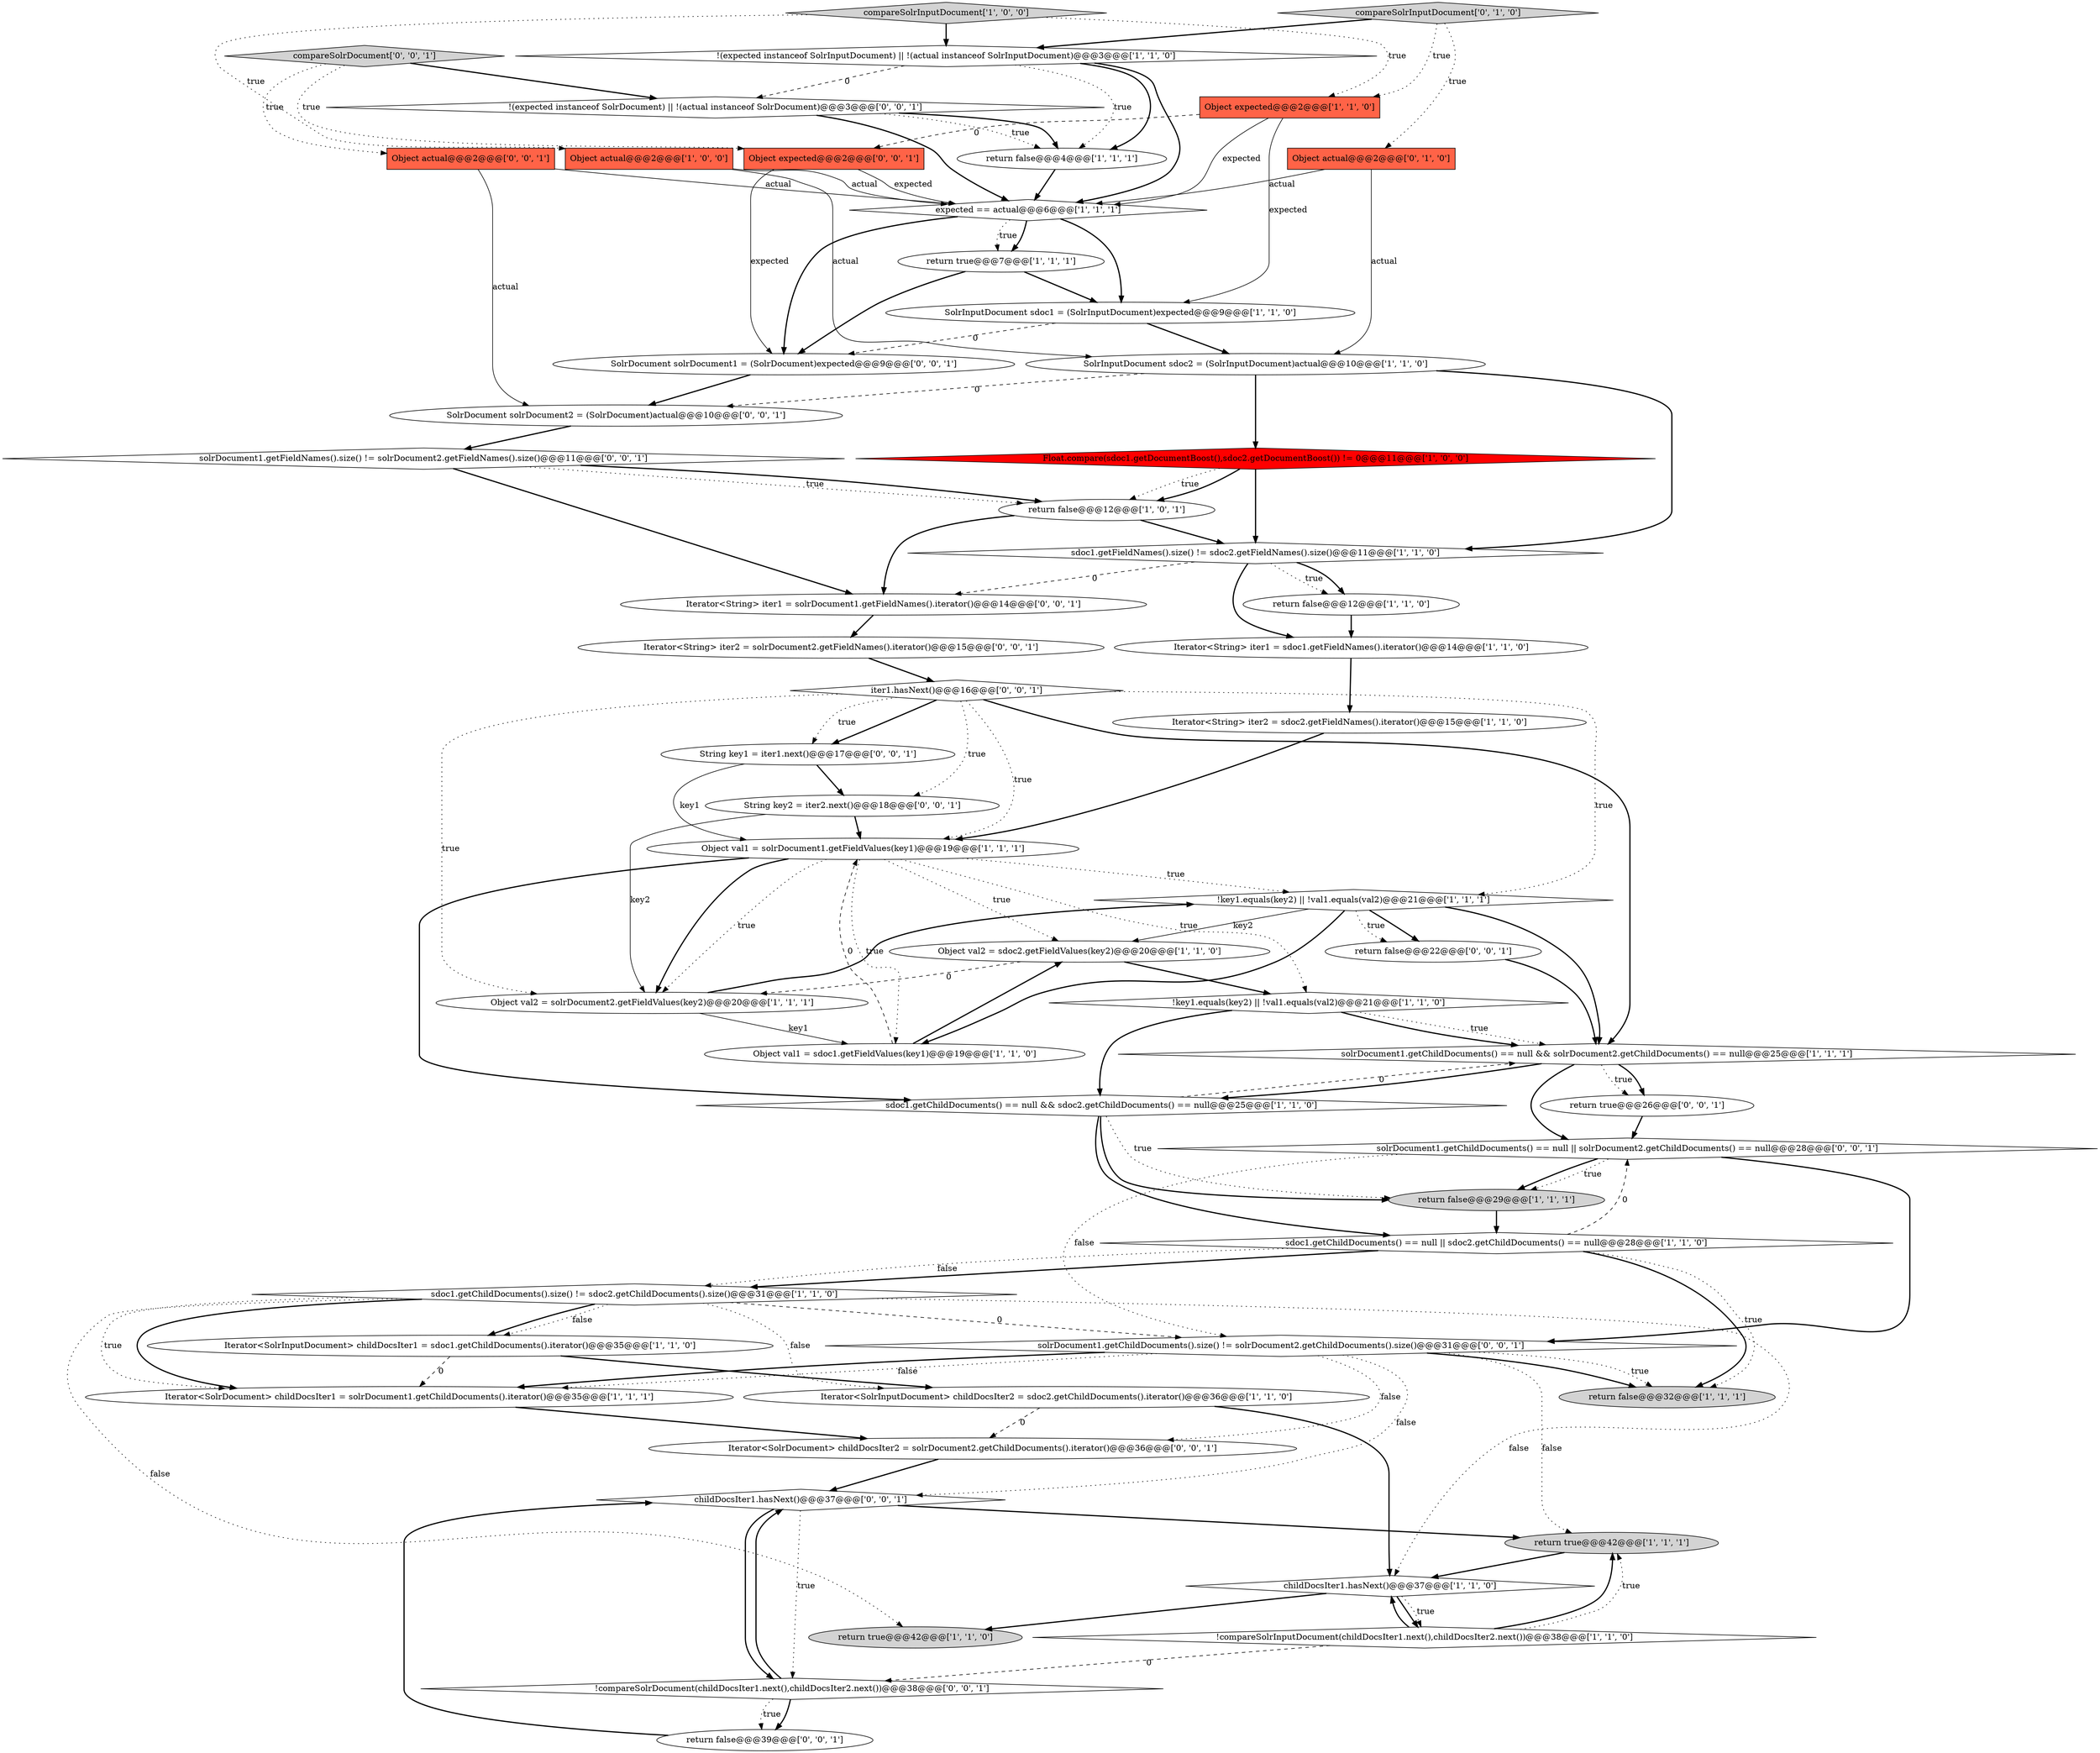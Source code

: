 digraph {
43 [style = filled, label = "return false@@@22@@@['0', '0', '1']", fillcolor = white, shape = ellipse image = "AAA0AAABBB3BBB"];
2 [style = filled, label = "!key1.equals(key2) || !val1.equals(val2)@@@21@@@['1', '1', '1']", fillcolor = white, shape = diamond image = "AAA0AAABBB1BBB"];
4 [style = filled, label = "Iterator<SolrDocument> childDocsIter1 = solrDocument1.getChildDocuments().iterator()@@@35@@@['1', '1', '1']", fillcolor = white, shape = ellipse image = "AAA0AAABBB1BBB"];
8 [style = filled, label = "Object expected@@@2@@@['1', '1', '0']", fillcolor = tomato, shape = box image = "AAA0AAABBB1BBB"];
17 [style = filled, label = "SolrInputDocument sdoc1 = (SolrInputDocument)expected@@@9@@@['1', '1', '0']", fillcolor = white, shape = ellipse image = "AAA0AAABBB1BBB"];
23 [style = filled, label = "SolrInputDocument sdoc2 = (SolrInputDocument)actual@@@10@@@['1', '1', '0']", fillcolor = white, shape = ellipse image = "AAA0AAABBB1BBB"];
12 [style = filled, label = "Float.compare(sdoc1.getDocumentBoost(),sdoc2.getDocumentBoost()) != 0@@@11@@@['1', '0', '0']", fillcolor = red, shape = diamond image = "AAA1AAABBB1BBB"];
25 [style = filled, label = "return true@@@42@@@['1', '1', '0']", fillcolor = lightgray, shape = ellipse image = "AAA0AAABBB1BBB"];
27 [style = filled, label = "return false@@@32@@@['1', '1', '1']", fillcolor = lightgray, shape = ellipse image = "AAA0AAABBB1BBB"];
1 [style = filled, label = "Object val1 = solrDocument1.getFieldValues(key1)@@@19@@@['1', '1', '1']", fillcolor = white, shape = ellipse image = "AAA0AAABBB1BBB"];
38 [style = filled, label = "return false@@@39@@@['0', '0', '1']", fillcolor = white, shape = ellipse image = "AAA0AAABBB3BBB"];
46 [style = filled, label = "Object actual@@@2@@@['0', '0', '1']", fillcolor = tomato, shape = box image = "AAA0AAABBB3BBB"];
40 [style = filled, label = "!compareSolrDocument(childDocsIter1.next(),childDocsIter2.next())@@@38@@@['0', '0', '1']", fillcolor = white, shape = diamond image = "AAA0AAABBB3BBB"];
49 [style = filled, label = "solrDocument1.getChildDocuments() == null || solrDocument2.getChildDocuments() == null@@@28@@@['0', '0', '1']", fillcolor = white, shape = diamond image = "AAA0AAABBB3BBB"];
52 [style = filled, label = "Object expected@@@2@@@['0', '0', '1']", fillcolor = tomato, shape = box image = "AAA0AAABBB3BBB"];
32 [style = filled, label = "!(expected instanceof SolrInputDocument) || !(actual instanceof SolrInputDocument)@@@3@@@['1', '1', '0']", fillcolor = white, shape = diamond image = "AAA0AAABBB1BBB"];
36 [style = filled, label = "childDocsIter1.hasNext()@@@37@@@['0', '0', '1']", fillcolor = white, shape = diamond image = "AAA0AAABBB3BBB"];
16 [style = filled, label = "sdoc1.getChildDocuments() == null || sdoc2.getChildDocuments() == null@@@28@@@['1', '1', '0']", fillcolor = white, shape = diamond image = "AAA0AAABBB1BBB"];
31 [style = filled, label = "!compareSolrInputDocument(childDocsIter1.next(),childDocsIter2.next())@@@38@@@['1', '1', '0']", fillcolor = white, shape = diamond image = "AAA0AAABBB1BBB"];
15 [style = filled, label = "sdoc1.getChildDocuments().size() != sdoc2.getChildDocuments().size()@@@31@@@['1', '1', '0']", fillcolor = white, shape = diamond image = "AAA0AAABBB1BBB"];
48 [style = filled, label = "SolrDocument solrDocument1 = (SolrDocument)expected@@@9@@@['0', '0', '1']", fillcolor = white, shape = ellipse image = "AAA0AAABBB3BBB"];
11 [style = filled, label = "expected == actual@@@6@@@['1', '1', '1']", fillcolor = white, shape = diamond image = "AAA0AAABBB1BBB"];
34 [style = filled, label = "Object actual@@@2@@@['0', '1', '0']", fillcolor = tomato, shape = box image = "AAA0AAABBB2BBB"];
29 [style = filled, label = "return true@@@42@@@['1', '1', '1']", fillcolor = lightgray, shape = ellipse image = "AAA0AAABBB1BBB"];
13 [style = filled, label = "return true@@@7@@@['1', '1', '1']", fillcolor = white, shape = ellipse image = "AAA0AAABBB1BBB"];
35 [style = filled, label = "compareSolrInputDocument['0', '1', '0']", fillcolor = lightgray, shape = diamond image = "AAA0AAABBB2BBB"];
5 [style = filled, label = "!key1.equals(key2) || !val1.equals(val2)@@@21@@@['1', '1', '0']", fillcolor = white, shape = diamond image = "AAA0AAABBB1BBB"];
21 [style = filled, label = "Iterator<SolrInputDocument> childDocsIter2 = sdoc2.getChildDocuments().iterator()@@@36@@@['1', '1', '0']", fillcolor = white, shape = ellipse image = "AAA0AAABBB1BBB"];
53 [style = filled, label = "!(expected instanceof SolrDocument) || !(actual instanceof SolrDocument)@@@3@@@['0', '0', '1']", fillcolor = white, shape = diamond image = "AAA0AAABBB3BBB"];
3 [style = filled, label = "Object actual@@@2@@@['1', '0', '0']", fillcolor = tomato, shape = box image = "AAA0AAABBB1BBB"];
0 [style = filled, label = "return false@@@12@@@['1', '1', '0']", fillcolor = white, shape = ellipse image = "AAA0AAABBB1BBB"];
20 [style = filled, label = "return false@@@4@@@['1', '1', '1']", fillcolor = white, shape = ellipse image = "AAA0AAABBB1BBB"];
10 [style = filled, label = "compareSolrInputDocument['1', '0', '0']", fillcolor = lightgray, shape = diamond image = "AAA0AAABBB1BBB"];
37 [style = filled, label = "Iterator<String> iter2 = solrDocument2.getFieldNames().iterator()@@@15@@@['0', '0', '1']", fillcolor = white, shape = ellipse image = "AAA0AAABBB3BBB"];
55 [style = filled, label = "solrDocument1.getFieldNames().size() != solrDocument2.getFieldNames().size()@@@11@@@['0', '0', '1']", fillcolor = white, shape = diamond image = "AAA0AAABBB3BBB"];
14 [style = filled, label = "sdoc1.getFieldNames().size() != sdoc2.getFieldNames().size()@@@11@@@['1', '1', '0']", fillcolor = white, shape = diamond image = "AAA0AAABBB1BBB"];
39 [style = filled, label = "String key1 = iter1.next()@@@17@@@['0', '0', '1']", fillcolor = white, shape = ellipse image = "AAA0AAABBB3BBB"];
42 [style = filled, label = "compareSolrDocument['0', '0', '1']", fillcolor = lightgray, shape = diamond image = "AAA0AAABBB3BBB"];
28 [style = filled, label = "Iterator<String> iter2 = sdoc2.getFieldNames().iterator()@@@15@@@['1', '1', '0']", fillcolor = white, shape = ellipse image = "AAA0AAABBB1BBB"];
22 [style = filled, label = "childDocsIter1.hasNext()@@@37@@@['1', '1', '0']", fillcolor = white, shape = diamond image = "AAA0AAABBB1BBB"];
19 [style = filled, label = "solrDocument1.getChildDocuments() == null && solrDocument2.getChildDocuments() == null@@@25@@@['1', '1', '1']", fillcolor = white, shape = diamond image = "AAA0AAABBB1BBB"];
6 [style = filled, label = "Iterator<String> iter1 = sdoc1.getFieldNames().iterator()@@@14@@@['1', '1', '0']", fillcolor = white, shape = ellipse image = "AAA0AAABBB1BBB"];
45 [style = filled, label = "solrDocument1.getChildDocuments().size() != solrDocument2.getChildDocuments().size()@@@31@@@['0', '0', '1']", fillcolor = white, shape = diamond image = "AAA0AAABBB3BBB"];
50 [style = filled, label = "SolrDocument solrDocument2 = (SolrDocument)actual@@@10@@@['0', '0', '1']", fillcolor = white, shape = ellipse image = "AAA0AAABBB3BBB"];
44 [style = filled, label = "Iterator<String> iter1 = solrDocument1.getFieldNames().iterator()@@@14@@@['0', '0', '1']", fillcolor = white, shape = ellipse image = "AAA0AAABBB3BBB"];
51 [style = filled, label = "iter1.hasNext()@@@16@@@['0', '0', '1']", fillcolor = white, shape = diamond image = "AAA0AAABBB3BBB"];
7 [style = filled, label = "sdoc1.getChildDocuments() == null && sdoc2.getChildDocuments() == null@@@25@@@['1', '1', '0']", fillcolor = white, shape = diamond image = "AAA0AAABBB1BBB"];
18 [style = filled, label = "Object val2 = sdoc2.getFieldValues(key2)@@@20@@@['1', '1', '0']", fillcolor = white, shape = ellipse image = "AAA0AAABBB1BBB"];
26 [style = filled, label = "Iterator<SolrInputDocument> childDocsIter1 = sdoc1.getChildDocuments().iterator()@@@35@@@['1', '1', '0']", fillcolor = white, shape = ellipse image = "AAA0AAABBB1BBB"];
47 [style = filled, label = "String key2 = iter2.next()@@@18@@@['0', '0', '1']", fillcolor = white, shape = ellipse image = "AAA0AAABBB3BBB"];
9 [style = filled, label = "Object val2 = solrDocument2.getFieldValues(key2)@@@20@@@['1', '1', '1']", fillcolor = white, shape = ellipse image = "AAA0AAABBB1BBB"];
24 [style = filled, label = "return false@@@29@@@['1', '1', '1']", fillcolor = lightgray, shape = ellipse image = "AAA0AAABBB1BBB"];
41 [style = filled, label = "Iterator<SolrDocument> childDocsIter2 = solrDocument2.getChildDocuments().iterator()@@@36@@@['0', '0', '1']", fillcolor = white, shape = ellipse image = "AAA0AAABBB3BBB"];
30 [style = filled, label = "Object val1 = sdoc1.getFieldValues(key1)@@@19@@@['1', '1', '0']", fillcolor = white, shape = ellipse image = "AAA0AAABBB1BBB"];
33 [style = filled, label = "return false@@@12@@@['1', '0', '1']", fillcolor = white, shape = ellipse image = "AAA0AAABBB1BBB"];
54 [style = filled, label = "return true@@@26@@@['0', '0', '1']", fillcolor = white, shape = ellipse image = "AAA0AAABBB3BBB"];
45->27 [style = dotted, label="true"];
42->53 [style = bold, label=""];
10->8 [style = dotted, label="true"];
45->36 [style = dotted, label="false"];
22->31 [style = dotted, label="true"];
14->0 [style = dotted, label="true"];
36->29 [style = bold, label=""];
16->15 [style = dotted, label="false"];
5->19 [style = dotted, label="true"];
45->27 [style = bold, label=""];
10->3 [style = dotted, label="true"];
31->40 [style = dashed, label="0"];
10->32 [style = bold, label=""];
53->11 [style = bold, label=""];
46->11 [style = solid, label="actual"];
51->47 [style = dotted, label="true"];
40->38 [style = bold, label=""];
35->8 [style = dotted, label="true"];
30->18 [style = bold, label=""];
17->48 [style = dashed, label="0"];
43->19 [style = bold, label=""];
15->45 [style = dashed, label="0"];
49->24 [style = bold, label=""];
13->17 [style = bold, label=""];
49->45 [style = dotted, label="false"];
39->1 [style = solid, label="key1"];
15->25 [style = dotted, label="false"];
50->55 [style = bold, label=""];
14->44 [style = dashed, label="0"];
11->13 [style = bold, label=""];
7->16 [style = bold, label=""];
51->39 [style = bold, label=""];
23->12 [style = bold, label=""];
39->47 [style = bold, label=""];
23->50 [style = dashed, label="0"];
52->48 [style = solid, label="expected"];
32->11 [style = bold, label=""];
33->44 [style = bold, label=""];
32->20 [style = bold, label=""];
9->30 [style = solid, label="key1"];
12->33 [style = dotted, label="true"];
22->25 [style = bold, label=""];
54->49 [style = bold, label=""];
11->48 [style = bold, label=""];
9->2 [style = bold, label=""];
19->54 [style = dotted, label="true"];
45->41 [style = dotted, label="false"];
53->20 [style = bold, label=""];
48->50 [style = bold, label=""];
31->29 [style = bold, label=""];
11->13 [style = dotted, label="true"];
36->40 [style = dotted, label="true"];
34->23 [style = solid, label="actual"];
51->19 [style = bold, label=""];
1->30 [style = dotted, label="true"];
1->18 [style = dotted, label="true"];
3->11 [style = solid, label="actual"];
23->14 [style = bold, label=""];
7->24 [style = bold, label=""];
21->22 [style = bold, label=""];
12->14 [style = bold, label=""];
42->52 [style = dotted, label="true"];
12->33 [style = bold, label=""];
11->17 [style = bold, label=""];
5->7 [style = bold, label=""];
44->37 [style = bold, label=""];
31->29 [style = dotted, label="true"];
34->11 [style = solid, label="actual"];
14->6 [style = bold, label=""];
2->43 [style = bold, label=""];
52->11 [style = solid, label="expected"];
47->1 [style = bold, label=""];
49->45 [style = bold, label=""];
36->40 [style = bold, label=""];
16->27 [style = bold, label=""];
53->20 [style = dotted, label="true"];
51->39 [style = dotted, label="true"];
32->20 [style = dotted, label="true"];
35->32 [style = bold, label=""];
45->29 [style = dotted, label="false"];
40->38 [style = dotted, label="true"];
13->48 [style = bold, label=""];
32->53 [style = dashed, label="0"];
51->9 [style = dotted, label="true"];
45->4 [style = dotted, label="false"];
1->7 [style = bold, label=""];
17->23 [style = bold, label=""];
4->41 [style = bold, label=""];
1->9 [style = bold, label=""];
26->21 [style = bold, label=""];
19->54 [style = bold, label=""];
5->19 [style = bold, label=""];
55->33 [style = dotted, label="true"];
41->36 [style = bold, label=""];
2->18 [style = solid, label="key2"];
40->36 [style = bold, label=""];
51->2 [style = dotted, label="true"];
1->9 [style = dotted, label="true"];
16->27 [style = dotted, label="true"];
15->22 [style = dotted, label="false"];
30->1 [style = dashed, label="0"];
8->52 [style = dashed, label="0"];
3->23 [style = solid, label="actual"];
20->11 [style = bold, label=""];
16->15 [style = bold, label=""];
26->4 [style = dashed, label="0"];
33->14 [style = bold, label=""];
18->9 [style = dashed, label="0"];
2->19 [style = bold, label=""];
31->22 [style = bold, label=""];
8->17 [style = solid, label="expected"];
0->6 [style = bold, label=""];
37->51 [style = bold, label=""];
2->43 [style = dotted, label="true"];
22->31 [style = bold, label=""];
38->36 [style = bold, label=""];
28->1 [style = bold, label=""];
7->24 [style = dotted, label="true"];
15->21 [style = dotted, label="false"];
15->4 [style = dotted, label="true"];
15->26 [style = bold, label=""];
45->4 [style = bold, label=""];
24->16 [style = bold, label=""];
55->44 [style = bold, label=""];
14->0 [style = bold, label=""];
7->19 [style = dashed, label="0"];
49->24 [style = dotted, label="true"];
55->33 [style = bold, label=""];
19->49 [style = bold, label=""];
21->41 [style = dashed, label="0"];
18->5 [style = bold, label=""];
47->9 [style = solid, label="key2"];
46->50 [style = solid, label="actual"];
15->4 [style = bold, label=""];
16->49 [style = dashed, label="0"];
8->11 [style = solid, label="expected"];
15->26 [style = dotted, label="false"];
35->34 [style = dotted, label="true"];
29->22 [style = bold, label=""];
1->2 [style = dotted, label="true"];
51->1 [style = dotted, label="true"];
2->30 [style = bold, label=""];
42->46 [style = dotted, label="true"];
19->7 [style = bold, label=""];
1->5 [style = dotted, label="true"];
6->28 [style = bold, label=""];
}
